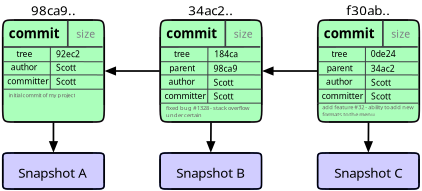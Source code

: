 <?xml version="1.0" encoding="UTF-8"?>
<dia:diagram xmlns:dia="http://www.lysator.liu.se/~alla/dia/">
  <dia:layer name="Segundo Plano" visible="true" active="true">
    <dia:object type="Standard - Line" version="0" id="O0">
      <dia:attribute name="obj_pos">
        <dia:point val="37.765,7.386"/>
      </dia:attribute>
      <dia:attribute name="obj_bb">
        <dia:rectangle val="34.408,7.112;37.815,7.66"/>
      </dia:attribute>
      <dia:attribute name="conn_endpoints">
        <dia:point val="37.765,7.386"/>
        <dia:point val="34.443,7.386"/>
      </dia:attribute>
      <dia:attribute name="numcp">
        <dia:int val="1"/>
      </dia:attribute>
      <dia:attribute name="line_width">
        <dia:real val="0.1"/>
      </dia:attribute>
      <dia:attribute name="end_arrow">
        <dia:enum val="3"/>
      </dia:attribute>
      <dia:attribute name="end_arrow_length">
        <dia:real val="0.5"/>
      </dia:attribute>
      <dia:attribute name="end_arrow_width">
        <dia:real val="0.4"/>
      </dia:attribute>
      <dia:attribute name="absolute_end_gap">
        <dia:real val="0.1"/>
      </dia:attribute>
      <dia:connections>
        <dia:connection handle="0" to="O24" connection="8"/>
        <dia:connection handle="1" to="O5" connection="5"/>
      </dia:connections>
    </dia:object>
    <dia:object type="Standard - Line" version="0" id="O1">
      <dia:attribute name="obj_pos">
        <dia:point val="47.117,7.386"/>
      </dia:attribute>
      <dia:attribute name="obj_bb">
        <dia:rectangle val="43.76,7.112;47.167,7.66"/>
      </dia:attribute>
      <dia:attribute name="conn_endpoints">
        <dia:point val="47.117,7.386"/>
        <dia:point val="43.794,7.386"/>
      </dia:attribute>
      <dia:attribute name="numcp">
        <dia:int val="1"/>
      </dia:attribute>
      <dia:attribute name="line_width">
        <dia:real val="0.1"/>
      </dia:attribute>
      <dia:attribute name="end_arrow">
        <dia:enum val="3"/>
      </dia:attribute>
      <dia:attribute name="end_arrow_length">
        <dia:real val="0.5"/>
      </dia:attribute>
      <dia:attribute name="end_arrow_width">
        <dia:real val="0.4"/>
      </dia:attribute>
      <dia:attribute name="absolute_end_gap">
        <dia:real val="0.1"/>
      </dia:attribute>
      <dia:connections>
        <dia:connection handle="0" to="O46" connection="8"/>
        <dia:connection handle="1" to="O24" connection="5"/>
      </dia:connections>
    </dia:object>
    <dia:group>
      <dia:object type="BPMN - Task" version="1" id="O2">
        <dia:attribute name="obj_pos">
          <dia:point val="28.418,12.25"/>
        </dia:attribute>
        <dia:attribute name="obj_bb">
          <dia:rectangle val="28.368,12.2;34.489,14.443"/>
        </dia:attribute>
        <dia:attribute name="meta">
          <dia:composite type="dict"/>
        </dia:attribute>
        <dia:attribute name="elem_corner">
          <dia:point val="28.418,12.25"/>
        </dia:attribute>
        <dia:attribute name="elem_width">
          <dia:real val="6.021"/>
        </dia:attribute>
        <dia:attribute name="elem_height">
          <dia:real val="2.143"/>
        </dia:attribute>
        <dia:attribute name="line_width">
          <dia:real val="0.1"/>
        </dia:attribute>
        <dia:attribute name="line_colour">
          <dia:color val="#0a1145"/>
        </dia:attribute>
        <dia:attribute name="fill_colour">
          <dia:color val="#d1cdff"/>
        </dia:attribute>
        <dia:attribute name="show_background">
          <dia:boolean val="true"/>
        </dia:attribute>
        <dia:attribute name="line_style">
          <dia:enum val="0"/>
          <dia:real val="1"/>
        </dia:attribute>
        <dia:attribute name="padding">
          <dia:real val="0.1"/>
        </dia:attribute>
        <dia:attribute name="text">
          <dia:composite type="text">
            <dia:attribute name="string">
              <dia:string>#Snapshot A#</dia:string>
            </dia:attribute>
            <dia:attribute name="font">
              <dia:font family="Linux Biolinum O" style="0" name="Courier"/>
            </dia:attribute>
            <dia:attribute name="height">
              <dia:real val="0.988"/>
            </dia:attribute>
            <dia:attribute name="pos">
              <dia:point val="31.428,13.568"/>
            </dia:attribute>
            <dia:attribute name="color">
              <dia:color val="#000000"/>
            </dia:attribute>
            <dia:attribute name="alignment">
              <dia:enum val="1"/>
            </dia:attribute>
          </dia:composite>
        </dia:attribute>
        <dia:attribute name="flip_horizontal">
          <dia:boolean val="false"/>
        </dia:attribute>
        <dia:attribute name="flip_vertical">
          <dia:boolean val="false"/>
        </dia:attribute>
        <dia:attribute name="subscale">
          <dia:real val="1"/>
        </dia:attribute>
      </dia:object>
      <dia:object type="Standard - Text" version="1" id="O3">
        <dia:attribute name="obj_pos">
          <dia:point val="31.428,4.075"/>
        </dia:attribute>
        <dia:attribute name="obj_bb">
          <dia:rectangle val="30.342,3.367;32.514,4.27"/>
        </dia:attribute>
        <dia:attribute name="text">
          <dia:composite type="text">
            <dia:attribute name="string">
              <dia:string>#98ca9..#</dia:string>
            </dia:attribute>
            <dia:attribute name="font">
              <dia:font family="Linux Biolinum O" style="0" name="Courier"/>
            </dia:attribute>
            <dia:attribute name="height">
              <dia:real val="0.988"/>
            </dia:attribute>
            <dia:attribute name="pos">
              <dia:point val="31.428,4.075"/>
            </dia:attribute>
            <dia:attribute name="color">
              <dia:color val="#000000"/>
            </dia:attribute>
            <dia:attribute name="alignment">
              <dia:enum val="1"/>
            </dia:attribute>
          </dia:composite>
        </dia:attribute>
        <dia:attribute name="valign">
          <dia:enum val="3"/>
        </dia:attribute>
      </dia:object>
      <dia:object type="Standard - Line" version="0" id="O4">
        <dia:attribute name="obj_pos">
          <dia:point val="31.428,10.411"/>
        </dia:attribute>
        <dia:attribute name="obj_bb">
          <dia:rectangle val="31.154,10.361;31.702,12.285"/>
        </dia:attribute>
        <dia:attribute name="conn_endpoints">
          <dia:point val="31.428,10.411"/>
          <dia:point val="31.428,12.25"/>
        </dia:attribute>
        <dia:attribute name="numcp">
          <dia:int val="1"/>
        </dia:attribute>
        <dia:attribute name="line_width">
          <dia:real val="0.1"/>
        </dia:attribute>
        <dia:attribute name="end_arrow">
          <dia:enum val="3"/>
        </dia:attribute>
        <dia:attribute name="end_arrow_length">
          <dia:real val="0.5"/>
        </dia:attribute>
        <dia:attribute name="end_arrow_width">
          <dia:real val="0.4"/>
        </dia:attribute>
        <dia:attribute name="absolute_end_gap">
          <dia:real val="0.1"/>
        </dia:attribute>
        <dia:connections>
          <dia:connection handle="1" to="O2" connection="11"/>
        </dia:connections>
      </dia:object>
      <dia:group>
        <dia:object type="BPMN - Task" version="1" id="O5">
          <dia:attribute name="obj_pos">
            <dia:point val="28.414,4.361"/>
          </dia:attribute>
          <dia:attribute name="obj_bb">
            <dia:rectangle val="28.364,4.311;34.493,10.461"/>
          </dia:attribute>
          <dia:attribute name="meta">
            <dia:composite type="dict"/>
          </dia:attribute>
          <dia:attribute name="elem_corner">
            <dia:point val="28.414,4.361"/>
          </dia:attribute>
          <dia:attribute name="elem_width">
            <dia:real val="6.029"/>
          </dia:attribute>
          <dia:attribute name="elem_height">
            <dia:real val="6.05"/>
          </dia:attribute>
          <dia:attribute name="line_width">
            <dia:real val="0.1"/>
          </dia:attribute>
          <dia:attribute name="line_colour">
            <dia:color val="#463944"/>
          </dia:attribute>
          <dia:attribute name="fill_colour">
            <dia:color val="#abffbb"/>
          </dia:attribute>
          <dia:attribute name="show_background">
            <dia:boolean val="true"/>
          </dia:attribute>
          <dia:attribute name="line_style">
            <dia:enum val="0"/>
            <dia:real val="1"/>
          </dia:attribute>
          <dia:attribute name="padding">
            <dia:real val="0.1"/>
          </dia:attribute>
          <dia:attribute name="text">
            <dia:composite type="text">
              <dia:attribute name="string">
                <dia:string>##</dia:string>
              </dia:attribute>
              <dia:attribute name="font">
                <dia:font family="Linux Biolinum O" style="0" name="Courier"/>
              </dia:attribute>
              <dia:attribute name="height">
                <dia:real val="0.8"/>
              </dia:attribute>
              <dia:attribute name="pos">
                <dia:point val="31.428,7.586"/>
              </dia:attribute>
              <dia:attribute name="color">
                <dia:color val="#000000"/>
              </dia:attribute>
              <dia:attribute name="alignment">
                <dia:enum val="1"/>
              </dia:attribute>
            </dia:composite>
          </dia:attribute>
          <dia:attribute name="flip_horizontal">
            <dia:boolean val="false"/>
          </dia:attribute>
          <dia:attribute name="flip_vertical">
            <dia:boolean val="false"/>
          </dia:attribute>
          <dia:attribute name="subscale">
            <dia:real val="1"/>
          </dia:attribute>
        </dia:object>
        <dia:object type="Standard - Line" version="0" id="O6">
          <dia:attribute name="obj_pos">
            <dia:point val="32.279,4.396"/>
          </dia:attribute>
          <dia:attribute name="obj_bb">
            <dia:rectangle val="32.229,4.346;32.329,6.008"/>
          </dia:attribute>
          <dia:attribute name="conn_endpoints">
            <dia:point val="32.279,4.396"/>
            <dia:point val="32.279,5.958"/>
          </dia:attribute>
          <dia:attribute name="numcp">
            <dia:int val="1"/>
          </dia:attribute>
          <dia:attribute name="line_color">
            <dia:color val="#3e3d44"/>
          </dia:attribute>
        </dia:object>
        <dia:object type="Standard - Line" version="0" id="O7">
          <dia:attribute name="obj_pos">
            <dia:point val="28.442,5.961"/>
          </dia:attribute>
          <dia:attribute name="obj_bb">
            <dia:rectangle val="28.392,5.905;34.398,6.011"/>
          </dia:attribute>
          <dia:attribute name="conn_endpoints">
            <dia:point val="28.442,5.961"/>
            <dia:point val="34.348,5.955"/>
          </dia:attribute>
          <dia:attribute name="numcp">
            <dia:int val="1"/>
          </dia:attribute>
          <dia:attribute name="line_color">
            <dia:color val="#3e3d44"/>
          </dia:attribute>
        </dia:object>
        <dia:object type="Standard - Line" version="0" id="O8">
          <dia:attribute name="obj_pos">
            <dia:point val="31.245,5.958"/>
          </dia:attribute>
          <dia:attribute name="obj_bb">
            <dia:rectangle val="31.213,5.933;31.27,8.493"/>
          </dia:attribute>
          <dia:attribute name="conn_endpoints">
            <dia:point val="31.245,5.958"/>
            <dia:point val="31.238,8.467"/>
          </dia:attribute>
          <dia:attribute name="numcp">
            <dia:int val="1"/>
          </dia:attribute>
          <dia:attribute name="line_color">
            <dia:color val="#3e3d44"/>
          </dia:attribute>
          <dia:attribute name="line_width">
            <dia:real val="0.05"/>
          </dia:attribute>
        </dia:object>
        <dia:object type="Standard - Line" version="0" id="O9">
          <dia:attribute name="obj_pos">
            <dia:point val="28.45,6.832"/>
          </dia:attribute>
          <dia:attribute name="obj_bb">
            <dia:rectangle val="28.425,6.807;34.381,6.861"/>
          </dia:attribute>
          <dia:attribute name="conn_endpoints">
            <dia:point val="28.45,6.832"/>
            <dia:point val="34.356,6.836"/>
          </dia:attribute>
          <dia:attribute name="numcp">
            <dia:int val="1"/>
          </dia:attribute>
          <dia:attribute name="line_color">
            <dia:color val="#3e3d44"/>
          </dia:attribute>
          <dia:attribute name="line_width">
            <dia:real val="0.05"/>
          </dia:attribute>
        </dia:object>
        <dia:object type="Standard - Line" version="0" id="O10">
          <dia:attribute name="obj_pos">
            <dia:point val="28.463,7.615"/>
          </dia:attribute>
          <dia:attribute name="obj_bb">
            <dia:rectangle val="28.438,7.59;34.394,7.644"/>
          </dia:attribute>
          <dia:attribute name="conn_endpoints">
            <dia:point val="28.463,7.615"/>
            <dia:point val="34.369,7.619"/>
          </dia:attribute>
          <dia:attribute name="numcp">
            <dia:int val="1"/>
          </dia:attribute>
          <dia:attribute name="line_color">
            <dia:color val="#3e3d44"/>
          </dia:attribute>
          <dia:attribute name="line_width">
            <dia:real val="0.05"/>
          </dia:attribute>
        </dia:object>
        <dia:object type="Standard - Line" version="0" id="O11">
          <dia:attribute name="obj_pos">
            <dia:point val="28.414,8.465"/>
          </dia:attribute>
          <dia:attribute name="obj_bb">
            <dia:rectangle val="28.389,8.44;34.468,8.49"/>
          </dia:attribute>
          <dia:attribute name="conn_endpoints">
            <dia:point val="28.414,8.465"/>
            <dia:point val="34.443,8.465"/>
          </dia:attribute>
          <dia:attribute name="numcp">
            <dia:int val="1"/>
          </dia:attribute>
          <dia:attribute name="line_color">
            <dia:color val="#3e3d44"/>
          </dia:attribute>
          <dia:attribute name="line_width">
            <dia:real val="0.05"/>
          </dia:attribute>
        </dia:object>
        <dia:object type="Standard - Text" version="1" id="O12">
          <dia:attribute name="obj_pos">
            <dia:point val="28.771,5.438"/>
          </dia:attribute>
          <dia:attribute name="obj_bb">
            <dia:rectangle val="28.771,4.73;31.529,5.633"/>
          </dia:attribute>
          <dia:attribute name="text">
            <dia:composite type="text">
              <dia:attribute name="string">
                <dia:string>#commit#</dia:string>
              </dia:attribute>
              <dia:attribute name="font">
                <dia:font family="Linux Biolinum O" style="80" name="Courier"/>
              </dia:attribute>
              <dia:attribute name="height">
                <dia:real val="0.988"/>
              </dia:attribute>
              <dia:attribute name="pos">
                <dia:point val="28.771,5.438"/>
              </dia:attribute>
              <dia:attribute name="color">
                <dia:color val="#000000"/>
              </dia:attribute>
              <dia:attribute name="alignment">
                <dia:enum val="0"/>
              </dia:attribute>
            </dia:composite>
          </dia:attribute>
          <dia:attribute name="valign">
            <dia:enum val="3"/>
          </dia:attribute>
        </dia:object>
        <dia:object type="Standard - Text" version="1" id="O13">
          <dia:attribute name="obj_pos">
            <dia:point val="29.233,6.559"/>
          </dia:attribute>
          <dia:attribute name="obj_bb">
            <dia:rectangle val="29.233,6.104;30.043,6.684"/>
          </dia:attribute>
          <dia:attribute name="text">
            <dia:composite type="text">
              <dia:attribute name="string">
                <dia:string>#tree#</dia:string>
              </dia:attribute>
              <dia:attribute name="font">
                <dia:font family="Linux Biolinum O" style="0" name="Courier"/>
              </dia:attribute>
              <dia:attribute name="height">
                <dia:real val="0.635"/>
              </dia:attribute>
              <dia:attribute name="pos">
                <dia:point val="29.233,6.559"/>
              </dia:attribute>
              <dia:attribute name="color">
                <dia:color val="#000000"/>
              </dia:attribute>
              <dia:attribute name="alignment">
                <dia:enum val="0"/>
              </dia:attribute>
            </dia:composite>
          </dia:attribute>
          <dia:attribute name="valign">
            <dia:enum val="3"/>
          </dia:attribute>
        </dia:object>
        <dia:object type="Standard - Text" version="1" id="O14">
          <dia:attribute name="obj_pos">
            <dia:point val="28.891,7.337"/>
          </dia:attribute>
          <dia:attribute name="obj_bb">
            <dia:rectangle val="28.891,6.882;30.296,7.462"/>
          </dia:attribute>
          <dia:attribute name="text">
            <dia:composite type="text">
              <dia:attribute name="string">
                <dia:string>#author#</dia:string>
              </dia:attribute>
              <dia:attribute name="font">
                <dia:font family="Linux Biolinum O" style="0" name="Courier"/>
              </dia:attribute>
              <dia:attribute name="height">
                <dia:real val="0.635"/>
              </dia:attribute>
              <dia:attribute name="pos">
                <dia:point val="28.891,7.337"/>
              </dia:attribute>
              <dia:attribute name="color">
                <dia:color val="#000000"/>
              </dia:attribute>
              <dia:attribute name="alignment">
                <dia:enum val="0"/>
              </dia:attribute>
            </dia:composite>
          </dia:attribute>
          <dia:attribute name="valign">
            <dia:enum val="3"/>
          </dia:attribute>
        </dia:object>
        <dia:object type="Standard - Text" version="1" id="O15">
          <dia:attribute name="obj_pos">
            <dia:point val="28.682,8.169"/>
          </dia:attribute>
          <dia:attribute name="obj_bb">
            <dia:rectangle val="28.682,7.714;30.822,8.294"/>
          </dia:attribute>
          <dia:attribute name="text">
            <dia:composite type="text">
              <dia:attribute name="string">
                <dia:string>#committer#</dia:string>
              </dia:attribute>
              <dia:attribute name="font">
                <dia:font family="Linux Biolinum O" style="0" name="Courier"/>
              </dia:attribute>
              <dia:attribute name="height">
                <dia:real val="0.635"/>
              </dia:attribute>
              <dia:attribute name="pos">
                <dia:point val="28.682,8.169"/>
              </dia:attribute>
              <dia:attribute name="color">
                <dia:color val="#000000"/>
              </dia:attribute>
              <dia:attribute name="alignment">
                <dia:enum val="0"/>
              </dia:attribute>
            </dia:composite>
          </dia:attribute>
          <dia:attribute name="valign">
            <dia:enum val="3"/>
          </dia:attribute>
        </dia:object>
        <dia:object type="Standard - Text" version="1" id="O16">
          <dia:attribute name="obj_pos">
            <dia:point val="31.578,6.562"/>
          </dia:attribute>
          <dia:attribute name="obj_bb">
            <dia:rectangle val="31.578,6.107;32.733,6.687"/>
          </dia:attribute>
          <dia:attribute name="text">
            <dia:composite type="text">
              <dia:attribute name="string">
                <dia:string>#92ec2#</dia:string>
              </dia:attribute>
              <dia:attribute name="font">
                <dia:font family="Linux Biolinum O" style="0" name="Courier"/>
              </dia:attribute>
              <dia:attribute name="height">
                <dia:real val="0.635"/>
              </dia:attribute>
              <dia:attribute name="pos">
                <dia:point val="31.578,6.562"/>
              </dia:attribute>
              <dia:attribute name="color">
                <dia:color val="#000000"/>
              </dia:attribute>
              <dia:attribute name="alignment">
                <dia:enum val="0"/>
              </dia:attribute>
            </dia:composite>
          </dia:attribute>
          <dia:attribute name="valign">
            <dia:enum val="3"/>
          </dia:attribute>
        </dia:object>
        <dia:object type="Standard - Text" version="1" id="O17">
          <dia:attribute name="obj_pos">
            <dia:point val="31.579,7.374"/>
          </dia:attribute>
          <dia:attribute name="obj_bb">
            <dia:rectangle val="31.579,6.919;32.614,7.499"/>
          </dia:attribute>
          <dia:attribute name="text">
            <dia:composite type="text">
              <dia:attribute name="string">
                <dia:string>#Scott#</dia:string>
              </dia:attribute>
              <dia:attribute name="font">
                <dia:font family="Linux Biolinum O" style="0" name="Courier"/>
              </dia:attribute>
              <dia:attribute name="height">
                <dia:real val="0.635"/>
              </dia:attribute>
              <dia:attribute name="pos">
                <dia:point val="31.579,7.374"/>
              </dia:attribute>
              <dia:attribute name="color">
                <dia:color val="#000000"/>
              </dia:attribute>
              <dia:attribute name="alignment">
                <dia:enum val="0"/>
              </dia:attribute>
            </dia:composite>
          </dia:attribute>
          <dia:attribute name="valign">
            <dia:enum val="3"/>
          </dia:attribute>
        </dia:object>
        <dia:object type="Standard - Text" version="1" id="O18">
          <dia:attribute name="obj_pos">
            <dia:point val="31.574,8.198"/>
          </dia:attribute>
          <dia:attribute name="obj_bb">
            <dia:rectangle val="31.574,7.743;32.609,8.323"/>
          </dia:attribute>
          <dia:attribute name="text">
            <dia:composite type="text">
              <dia:attribute name="string">
                <dia:string>#Scott#</dia:string>
              </dia:attribute>
              <dia:attribute name="font">
                <dia:font family="Linux Biolinum O" style="0" name="Courier"/>
              </dia:attribute>
              <dia:attribute name="height">
                <dia:real val="0.635"/>
              </dia:attribute>
              <dia:attribute name="pos">
                <dia:point val="31.574,8.198"/>
              </dia:attribute>
              <dia:attribute name="color">
                <dia:color val="#000000"/>
              </dia:attribute>
              <dia:attribute name="alignment">
                <dia:enum val="0"/>
              </dia:attribute>
            </dia:composite>
          </dia:attribute>
          <dia:attribute name="valign">
            <dia:enum val="3"/>
          </dia:attribute>
        </dia:object>
        <dia:object type="Standard - Text" version="1" id="O19">
          <dia:attribute name="obj_pos">
            <dia:point val="28.757,8.945"/>
          </dia:attribute>
          <dia:attribute name="obj_bb">
            <dia:rectangle val="28.757,8.64;32.662,9.03"/>
          </dia:attribute>
          <dia:attribute name="text">
            <dia:composite type="text">
              <dia:attribute name="string">
                <dia:string>#initial commit of my project#</dia:string>
              </dia:attribute>
              <dia:attribute name="font">
                <dia:font family="Linux Biolinum O" style="0" name="Courier"/>
              </dia:attribute>
              <dia:attribute name="height">
                <dia:real val="0.423"/>
              </dia:attribute>
              <dia:attribute name="pos">
                <dia:point val="28.757,8.945"/>
              </dia:attribute>
              <dia:attribute name="color">
                <dia:color val="#6a6164"/>
              </dia:attribute>
              <dia:attribute name="alignment">
                <dia:enum val="0"/>
              </dia:attribute>
            </dia:composite>
          </dia:attribute>
          <dia:attribute name="valign">
            <dia:enum val="3"/>
          </dia:attribute>
        </dia:object>
        <dia:object type="Standard - Text" version="1" id="O20">
          <dia:attribute name="obj_pos">
            <dia:point val="32.776,5.404"/>
          </dia:attribute>
          <dia:attribute name="obj_bb">
            <dia:rectangle val="32.776,4.847;33.723,5.559"/>
          </dia:attribute>
          <dia:attribute name="text">
            <dia:composite type="text">
              <dia:attribute name="string">
                <dia:string>#size#</dia:string>
              </dia:attribute>
              <dia:attribute name="font">
                <dia:font family="Linux Biolinum O" style="0" name="Courier"/>
              </dia:attribute>
              <dia:attribute name="height">
                <dia:real val="0.776"/>
              </dia:attribute>
              <dia:attribute name="pos">
                <dia:point val="32.776,5.404"/>
              </dia:attribute>
              <dia:attribute name="color">
                <dia:color val="#7c7d83"/>
              </dia:attribute>
              <dia:attribute name="alignment">
                <dia:enum val="0"/>
              </dia:attribute>
            </dia:composite>
          </dia:attribute>
          <dia:attribute name="valign">
            <dia:enum val="3"/>
          </dia:attribute>
        </dia:object>
      </dia:group>
    </dia:group>
    <dia:group>
      <dia:object type="Standard - Text" version="1" id="O21">
        <dia:attribute name="obj_pos">
          <dia:point val="40.768,4.075"/>
        </dia:attribute>
        <dia:attribute name="obj_bb">
          <dia:rectangle val="39.682,3.367;41.855,4.27"/>
        </dia:attribute>
        <dia:attribute name="text">
          <dia:composite type="text">
            <dia:attribute name="string">
              <dia:string>#34ac2..#</dia:string>
            </dia:attribute>
            <dia:attribute name="font">
              <dia:font family="Linux Biolinum O" style="0" name="Courier"/>
            </dia:attribute>
            <dia:attribute name="height">
              <dia:real val="0.988"/>
            </dia:attribute>
            <dia:attribute name="pos">
              <dia:point val="40.768,4.075"/>
            </dia:attribute>
            <dia:attribute name="color">
              <dia:color val="#000000"/>
            </dia:attribute>
            <dia:attribute name="alignment">
              <dia:enum val="1"/>
            </dia:attribute>
          </dia:composite>
        </dia:attribute>
        <dia:attribute name="valign">
          <dia:enum val="3"/>
        </dia:attribute>
      </dia:object>
      <dia:object type="BPMN - Task" version="1" id="O22">
        <dia:attribute name="obj_pos">
          <dia:point val="37.758,12.25"/>
        </dia:attribute>
        <dia:attribute name="obj_bb">
          <dia:rectangle val="37.708,12.2;43.828,14.443"/>
        </dia:attribute>
        <dia:attribute name="meta">
          <dia:composite type="dict"/>
        </dia:attribute>
        <dia:attribute name="elem_corner">
          <dia:point val="37.758,12.25"/>
        </dia:attribute>
        <dia:attribute name="elem_width">
          <dia:real val="6.021"/>
        </dia:attribute>
        <dia:attribute name="elem_height">
          <dia:real val="2.143"/>
        </dia:attribute>
        <dia:attribute name="line_width">
          <dia:real val="0.1"/>
        </dia:attribute>
        <dia:attribute name="line_colour">
          <dia:color val="#0a1145"/>
        </dia:attribute>
        <dia:attribute name="fill_colour">
          <dia:color val="#d1cdff"/>
        </dia:attribute>
        <dia:attribute name="show_background">
          <dia:boolean val="true"/>
        </dia:attribute>
        <dia:attribute name="line_style">
          <dia:enum val="0"/>
          <dia:real val="1"/>
        </dia:attribute>
        <dia:attribute name="padding">
          <dia:real val="0.1"/>
        </dia:attribute>
        <dia:attribute name="text">
          <dia:composite type="text">
            <dia:attribute name="string">
              <dia:string>#Snapshot B#</dia:string>
            </dia:attribute>
            <dia:attribute name="font">
              <dia:font family="Linux Biolinum O" style="0" name="Courier"/>
            </dia:attribute>
            <dia:attribute name="height">
              <dia:real val="0.988"/>
            </dia:attribute>
            <dia:attribute name="pos">
              <dia:point val="40.768,13.568"/>
            </dia:attribute>
            <dia:attribute name="color">
              <dia:color val="#000000"/>
            </dia:attribute>
            <dia:attribute name="alignment">
              <dia:enum val="1"/>
            </dia:attribute>
          </dia:composite>
        </dia:attribute>
        <dia:attribute name="flip_horizontal">
          <dia:boolean val="false"/>
        </dia:attribute>
        <dia:attribute name="flip_vertical">
          <dia:boolean val="false"/>
        </dia:attribute>
        <dia:attribute name="subscale">
          <dia:real val="1"/>
        </dia:attribute>
      </dia:object>
      <dia:object type="Standard - Line" version="0" id="O23">
        <dia:attribute name="obj_pos">
          <dia:point val="40.78,10.411"/>
        </dia:attribute>
        <dia:attribute name="obj_bb">
          <dia:rectangle val="40.498,10.361;41.046,12.285"/>
        </dia:attribute>
        <dia:attribute name="conn_endpoints">
          <dia:point val="40.78,10.411"/>
          <dia:point val="40.768,12.25"/>
        </dia:attribute>
        <dia:attribute name="numcp">
          <dia:int val="1"/>
        </dia:attribute>
        <dia:attribute name="line_width">
          <dia:real val="0.1"/>
        </dia:attribute>
        <dia:attribute name="end_arrow">
          <dia:enum val="3"/>
        </dia:attribute>
        <dia:attribute name="end_arrow_length">
          <dia:real val="0.5"/>
        </dia:attribute>
        <dia:attribute name="end_arrow_width">
          <dia:real val="0.4"/>
        </dia:attribute>
        <dia:attribute name="absolute_end_gap">
          <dia:real val="0.1"/>
        </dia:attribute>
        <dia:connections>
          <dia:connection handle="1" to="O22" connection="11"/>
        </dia:connections>
      </dia:object>
      <dia:group>
        <dia:object type="BPMN - Task" version="1" id="O24">
          <dia:attribute name="obj_pos">
            <dia:point val="37.765,4.361"/>
          </dia:attribute>
          <dia:attribute name="obj_bb">
            <dia:rectangle val="37.715,4.311;43.844,10.461"/>
          </dia:attribute>
          <dia:attribute name="meta">
            <dia:composite type="dict"/>
          </dia:attribute>
          <dia:attribute name="elem_corner">
            <dia:point val="37.765,4.361"/>
          </dia:attribute>
          <dia:attribute name="elem_width">
            <dia:real val="6.029"/>
          </dia:attribute>
          <dia:attribute name="elem_height">
            <dia:real val="6.05"/>
          </dia:attribute>
          <dia:attribute name="line_width">
            <dia:real val="0.1"/>
          </dia:attribute>
          <dia:attribute name="line_colour">
            <dia:color val="#463944"/>
          </dia:attribute>
          <dia:attribute name="fill_colour">
            <dia:color val="#abffbb"/>
          </dia:attribute>
          <dia:attribute name="show_background">
            <dia:boolean val="true"/>
          </dia:attribute>
          <dia:attribute name="line_style">
            <dia:enum val="0"/>
            <dia:real val="1"/>
          </dia:attribute>
          <dia:attribute name="padding">
            <dia:real val="0.1"/>
          </dia:attribute>
          <dia:attribute name="text">
            <dia:composite type="text">
              <dia:attribute name="string">
                <dia:string>##</dia:string>
              </dia:attribute>
              <dia:attribute name="font">
                <dia:font family="Linux Biolinum O" style="0" name="Courier"/>
              </dia:attribute>
              <dia:attribute name="height">
                <dia:real val="0.8"/>
              </dia:attribute>
              <dia:attribute name="pos">
                <dia:point val="40.78,7.586"/>
              </dia:attribute>
              <dia:attribute name="color">
                <dia:color val="#000000"/>
              </dia:attribute>
              <dia:attribute name="alignment">
                <dia:enum val="1"/>
              </dia:attribute>
            </dia:composite>
          </dia:attribute>
          <dia:attribute name="flip_horizontal">
            <dia:boolean val="false"/>
          </dia:attribute>
          <dia:attribute name="flip_vertical">
            <dia:boolean val="false"/>
          </dia:attribute>
          <dia:attribute name="subscale">
            <dia:real val="1"/>
          </dia:attribute>
        </dia:object>
        <dia:object type="Standard - Line" version="0" id="O25">
          <dia:attribute name="obj_pos">
            <dia:point val="41.631,4.396"/>
          </dia:attribute>
          <dia:attribute name="obj_bb">
            <dia:rectangle val="41.581,4.346;41.681,6.008"/>
          </dia:attribute>
          <dia:attribute name="conn_endpoints">
            <dia:point val="41.631,4.396"/>
            <dia:point val="41.631,5.958"/>
          </dia:attribute>
          <dia:attribute name="numcp">
            <dia:int val="1"/>
          </dia:attribute>
          <dia:attribute name="line_color">
            <dia:color val="#3e3d44"/>
          </dia:attribute>
        </dia:object>
        <dia:object type="Standard - Line" version="0" id="O26">
          <dia:attribute name="obj_pos">
            <dia:point val="37.794,5.961"/>
          </dia:attribute>
          <dia:attribute name="obj_bb">
            <dia:rectangle val="37.743,5.905;43.75,6.011"/>
          </dia:attribute>
          <dia:attribute name="conn_endpoints">
            <dia:point val="37.794,5.961"/>
            <dia:point val="43.7,5.955"/>
          </dia:attribute>
          <dia:attribute name="numcp">
            <dia:int val="1"/>
          </dia:attribute>
          <dia:attribute name="line_color">
            <dia:color val="#3e3d44"/>
          </dia:attribute>
        </dia:object>
        <dia:object type="Standard - Line" version="0" id="O27">
          <dia:attribute name="obj_pos">
            <dia:point val="40.597,5.958"/>
          </dia:attribute>
          <dia:attribute name="obj_bb">
            <dia:rectangle val="40.56,5.933;40.622,9.313"/>
          </dia:attribute>
          <dia:attribute name="conn_endpoints">
            <dia:point val="40.597,5.958"/>
            <dia:point val="40.586,9.287"/>
          </dia:attribute>
          <dia:attribute name="numcp">
            <dia:int val="1"/>
          </dia:attribute>
          <dia:attribute name="line_color">
            <dia:color val="#3e3d44"/>
          </dia:attribute>
          <dia:attribute name="line_width">
            <dia:real val="0.05"/>
          </dia:attribute>
        </dia:object>
        <dia:object type="Standard - Line" version="0" id="O28">
          <dia:attribute name="obj_pos">
            <dia:point val="37.802,6.832"/>
          </dia:attribute>
          <dia:attribute name="obj_bb">
            <dia:rectangle val="37.777,6.807;43.733,6.861"/>
          </dia:attribute>
          <dia:attribute name="conn_endpoints">
            <dia:point val="37.802,6.832"/>
            <dia:point val="43.708,6.836"/>
          </dia:attribute>
          <dia:attribute name="numcp">
            <dia:int val="1"/>
          </dia:attribute>
          <dia:attribute name="line_color">
            <dia:color val="#3e3d44"/>
          </dia:attribute>
          <dia:attribute name="line_width">
            <dia:real val="0.05"/>
          </dia:attribute>
        </dia:object>
        <dia:object type="Standard - Line" version="0" id="O29">
          <dia:attribute name="obj_pos">
            <dia:point val="37.814,7.615"/>
          </dia:attribute>
          <dia:attribute name="obj_bb">
            <dia:rectangle val="37.789,7.59;43.746,7.644"/>
          </dia:attribute>
          <dia:attribute name="conn_endpoints">
            <dia:point val="37.814,7.615"/>
            <dia:point val="43.721,7.619"/>
          </dia:attribute>
          <dia:attribute name="numcp">
            <dia:int val="1"/>
          </dia:attribute>
          <dia:attribute name="line_color">
            <dia:color val="#3e3d44"/>
          </dia:attribute>
          <dia:attribute name="line_width">
            <dia:real val="0.05"/>
          </dia:attribute>
        </dia:object>
        <dia:object type="Standard - Line" version="0" id="O30">
          <dia:attribute name="obj_pos">
            <dia:point val="37.765,8.465"/>
          </dia:attribute>
          <dia:attribute name="obj_bb">
            <dia:rectangle val="37.74,8.44;43.819,8.49"/>
          </dia:attribute>
          <dia:attribute name="conn_endpoints">
            <dia:point val="37.765,8.465"/>
            <dia:point val="43.794,8.465"/>
          </dia:attribute>
          <dia:attribute name="numcp">
            <dia:int val="1"/>
          </dia:attribute>
          <dia:attribute name="line_color">
            <dia:color val="#3e3d44"/>
          </dia:attribute>
          <dia:attribute name="line_width">
            <dia:real val="0.05"/>
          </dia:attribute>
        </dia:object>
        <dia:object type="Standard - Text" version="1" id="O31">
          <dia:attribute name="obj_pos">
            <dia:point val="38.123,5.438"/>
          </dia:attribute>
          <dia:attribute name="obj_bb">
            <dia:rectangle val="38.123,4.73;40.88,5.633"/>
          </dia:attribute>
          <dia:attribute name="text">
            <dia:composite type="text">
              <dia:attribute name="string">
                <dia:string>#commit#</dia:string>
              </dia:attribute>
              <dia:attribute name="font">
                <dia:font family="Linux Biolinum O" style="80" name="Courier"/>
              </dia:attribute>
              <dia:attribute name="height">
                <dia:real val="0.988"/>
              </dia:attribute>
              <dia:attribute name="pos">
                <dia:point val="38.123,5.438"/>
              </dia:attribute>
              <dia:attribute name="color">
                <dia:color val="#000000"/>
              </dia:attribute>
              <dia:attribute name="alignment">
                <dia:enum val="0"/>
              </dia:attribute>
            </dia:composite>
          </dia:attribute>
          <dia:attribute name="valign">
            <dia:enum val="3"/>
          </dia:attribute>
        </dia:object>
        <dia:object type="Standard - Text" version="1" id="O32">
          <dia:attribute name="obj_pos">
            <dia:point val="38.584,6.559"/>
          </dia:attribute>
          <dia:attribute name="obj_bb">
            <dia:rectangle val="38.584,6.104;39.394,6.684"/>
          </dia:attribute>
          <dia:attribute name="text">
            <dia:composite type="text">
              <dia:attribute name="string">
                <dia:string>#tree#</dia:string>
              </dia:attribute>
              <dia:attribute name="font">
                <dia:font family="Linux Biolinum O" style="0" name="Courier"/>
              </dia:attribute>
              <dia:attribute name="height">
                <dia:real val="0.635"/>
              </dia:attribute>
              <dia:attribute name="pos">
                <dia:point val="38.584,6.559"/>
              </dia:attribute>
              <dia:attribute name="color">
                <dia:color val="#000000"/>
              </dia:attribute>
              <dia:attribute name="alignment">
                <dia:enum val="0"/>
              </dia:attribute>
            </dia:composite>
          </dia:attribute>
          <dia:attribute name="valign">
            <dia:enum val="3"/>
          </dia:attribute>
        </dia:object>
        <dia:object type="Standard - Text" version="1" id="O33">
          <dia:attribute name="obj_pos">
            <dia:point val="38.305,7.405"/>
          </dia:attribute>
          <dia:attribute name="obj_bb">
            <dia:rectangle val="38.305,6.95;39.667,7.53"/>
          </dia:attribute>
          <dia:attribute name="text">
            <dia:composite type="text">
              <dia:attribute name="string">
                <dia:string>#parent#</dia:string>
              </dia:attribute>
              <dia:attribute name="font">
                <dia:font family="Linux Biolinum O" style="0" name="Courier"/>
              </dia:attribute>
              <dia:attribute name="height">
                <dia:real val="0.635"/>
              </dia:attribute>
              <dia:attribute name="pos">
                <dia:point val="38.305,7.405"/>
              </dia:attribute>
              <dia:attribute name="color">
                <dia:color val="#000000"/>
              </dia:attribute>
              <dia:attribute name="alignment">
                <dia:enum val="0"/>
              </dia:attribute>
            </dia:composite>
          </dia:attribute>
          <dia:attribute name="valign">
            <dia:enum val="3"/>
          </dia:attribute>
        </dia:object>
        <dia:object type="Standard - Text" version="1" id="O34">
          <dia:attribute name="obj_pos">
            <dia:point val="38.259,8.207"/>
          </dia:attribute>
          <dia:attribute name="obj_bb">
            <dia:rectangle val="38.259,7.752;39.664,8.332"/>
          </dia:attribute>
          <dia:attribute name="text">
            <dia:composite type="text">
              <dia:attribute name="string">
                <dia:string>#author#</dia:string>
              </dia:attribute>
              <dia:attribute name="font">
                <dia:font family="Linux Biolinum O" style="0" name="Courier"/>
              </dia:attribute>
              <dia:attribute name="height">
                <dia:real val="0.635"/>
              </dia:attribute>
              <dia:attribute name="pos">
                <dia:point val="38.259,8.207"/>
              </dia:attribute>
              <dia:attribute name="color">
                <dia:color val="#000000"/>
              </dia:attribute>
              <dia:attribute name="alignment">
                <dia:enum val="0"/>
              </dia:attribute>
            </dia:composite>
          </dia:attribute>
          <dia:attribute name="valign">
            <dia:enum val="3"/>
          </dia:attribute>
        </dia:object>
        <dia:object type="Standard - Text" version="1" id="O35">
          <dia:attribute name="obj_pos">
            <dia:point val="40.98,6.574"/>
          </dia:attribute>
          <dia:attribute name="obj_bb">
            <dia:rectangle val="40.98,6.119;42.147,6.699"/>
          </dia:attribute>
          <dia:attribute name="text">
            <dia:composite type="text">
              <dia:attribute name="string">
                <dia:string>#184ca#</dia:string>
              </dia:attribute>
              <dia:attribute name="font">
                <dia:font family="Linux Biolinum O" style="0" name="Courier"/>
              </dia:attribute>
              <dia:attribute name="height">
                <dia:real val="0.635"/>
              </dia:attribute>
              <dia:attribute name="pos">
                <dia:point val="40.98,6.574"/>
              </dia:attribute>
              <dia:attribute name="color">
                <dia:color val="#000000"/>
              </dia:attribute>
              <dia:attribute name="alignment">
                <dia:enum val="0"/>
              </dia:attribute>
            </dia:composite>
          </dia:attribute>
          <dia:attribute name="valign">
            <dia:enum val="3"/>
          </dia:attribute>
        </dia:object>
        <dia:object type="Standard - Text" version="1" id="O36">
          <dia:attribute name="obj_pos">
            <dia:point val="40.931,7.424"/>
          </dia:attribute>
          <dia:attribute name="obj_bb">
            <dia:rectangle val="40.931,6.969;42.098,7.549"/>
          </dia:attribute>
          <dia:attribute name="text">
            <dia:composite type="text">
              <dia:attribute name="string">
                <dia:string>#98ca9#</dia:string>
              </dia:attribute>
              <dia:attribute name="font">
                <dia:font family="Linux Biolinum O" style="0" name="Courier"/>
              </dia:attribute>
              <dia:attribute name="height">
                <dia:real val="0.635"/>
              </dia:attribute>
              <dia:attribute name="pos">
                <dia:point val="40.931,7.424"/>
              </dia:attribute>
              <dia:attribute name="color">
                <dia:color val="#000000"/>
              </dia:attribute>
              <dia:attribute name="alignment">
                <dia:enum val="0"/>
              </dia:attribute>
            </dia:composite>
          </dia:attribute>
          <dia:attribute name="valign">
            <dia:enum val="3"/>
          </dia:attribute>
        </dia:object>
        <dia:object type="Standard - Text" version="1" id="O37">
          <dia:attribute name="obj_pos">
            <dia:point val="40.925,8.261"/>
          </dia:attribute>
          <dia:attribute name="obj_bb">
            <dia:rectangle val="40.925,7.806;41.961,8.386"/>
          </dia:attribute>
          <dia:attribute name="text">
            <dia:composite type="text">
              <dia:attribute name="string">
                <dia:string>#Scott#</dia:string>
              </dia:attribute>
              <dia:attribute name="font">
                <dia:font family="Linux Biolinum O" style="0" name="Courier"/>
              </dia:attribute>
              <dia:attribute name="height">
                <dia:real val="0.635"/>
              </dia:attribute>
              <dia:attribute name="pos">
                <dia:point val="40.925,8.261"/>
              </dia:attribute>
              <dia:attribute name="color">
                <dia:color val="#000000"/>
              </dia:attribute>
              <dia:attribute name="alignment">
                <dia:enum val="0"/>
              </dia:attribute>
            </dia:composite>
          </dia:attribute>
          <dia:attribute name="valign">
            <dia:enum val="3"/>
          </dia:attribute>
        </dia:object>
        <dia:object type="Standard - Text" version="1" id="O38">
          <dia:attribute name="obj_pos">
            <dia:point val="38.109,9.707"/>
          </dia:attribute>
          <dia:attribute name="obj_bb">
            <dia:rectangle val="38.109,9.402;42.584,10.216"/>
          </dia:attribute>
          <dia:attribute name="text">
            <dia:composite type="text">
              <dia:attribute name="string">
                <dia:string>#fixed bug #1328 - stack overflow
under certain#</dia:string>
              </dia:attribute>
              <dia:attribute name="font">
                <dia:font family="Linux Biolinum O" style="0" name="Courier"/>
              </dia:attribute>
              <dia:attribute name="height">
                <dia:real val="0.423"/>
              </dia:attribute>
              <dia:attribute name="pos">
                <dia:point val="38.109,9.707"/>
              </dia:attribute>
              <dia:attribute name="color">
                <dia:color val="#6a6164"/>
              </dia:attribute>
              <dia:attribute name="alignment">
                <dia:enum val="0"/>
              </dia:attribute>
            </dia:composite>
          </dia:attribute>
          <dia:attribute name="valign">
            <dia:enum val="3"/>
          </dia:attribute>
        </dia:object>
        <dia:object type="Standard - Text" version="1" id="O39">
          <dia:attribute name="obj_pos">
            <dia:point val="42.127,5.404"/>
          </dia:attribute>
          <dia:attribute name="obj_bb">
            <dia:rectangle val="42.127,4.847;43.075,5.559"/>
          </dia:attribute>
          <dia:attribute name="text">
            <dia:composite type="text">
              <dia:attribute name="string">
                <dia:string>#size#</dia:string>
              </dia:attribute>
              <dia:attribute name="font">
                <dia:font family="Linux Biolinum O" style="0" name="Courier"/>
              </dia:attribute>
              <dia:attribute name="height">
                <dia:real val="0.776"/>
              </dia:attribute>
              <dia:attribute name="pos">
                <dia:point val="42.127,5.404"/>
              </dia:attribute>
              <dia:attribute name="color">
                <dia:color val="#7c7d83"/>
              </dia:attribute>
              <dia:attribute name="alignment">
                <dia:enum val="0"/>
              </dia:attribute>
            </dia:composite>
          </dia:attribute>
          <dia:attribute name="valign">
            <dia:enum val="3"/>
          </dia:attribute>
        </dia:object>
        <dia:object type="Standard - Line" version="0" id="O40">
          <dia:attribute name="obj_pos">
            <dia:point val="37.717,9.293"/>
          </dia:attribute>
          <dia:attribute name="obj_bb">
            <dia:rectangle val="37.692,9.268;43.771,9.318"/>
          </dia:attribute>
          <dia:attribute name="conn_endpoints">
            <dia:point val="37.717,9.293"/>
            <dia:point val="43.746,9.293"/>
          </dia:attribute>
          <dia:attribute name="numcp">
            <dia:int val="1"/>
          </dia:attribute>
          <dia:attribute name="line_color">
            <dia:color val="#3e3d44"/>
          </dia:attribute>
          <dia:attribute name="line_width">
            <dia:real val="0.05"/>
          </dia:attribute>
        </dia:object>
        <dia:object type="Standard - Text" version="1" id="O41">
          <dia:attribute name="obj_pos">
            <dia:point val="38.023,9.047"/>
          </dia:attribute>
          <dia:attribute name="obj_bb">
            <dia:rectangle val="38.023,8.592;40.163,9.172"/>
          </dia:attribute>
          <dia:attribute name="text">
            <dia:composite type="text">
              <dia:attribute name="string">
                <dia:string>#committer#</dia:string>
              </dia:attribute>
              <dia:attribute name="font">
                <dia:font family="Linux Biolinum O" style="0" name="Courier"/>
              </dia:attribute>
              <dia:attribute name="height">
                <dia:real val="0.635"/>
              </dia:attribute>
              <dia:attribute name="pos">
                <dia:point val="38.023,9.047"/>
              </dia:attribute>
              <dia:attribute name="color">
                <dia:color val="#000000"/>
              </dia:attribute>
              <dia:attribute name="alignment">
                <dia:enum val="0"/>
              </dia:attribute>
            </dia:composite>
          </dia:attribute>
          <dia:attribute name="valign">
            <dia:enum val="3"/>
          </dia:attribute>
        </dia:object>
        <dia:object type="Standard - Text" version="1" id="O42">
          <dia:attribute name="obj_pos">
            <dia:point val="40.927,9.07"/>
          </dia:attribute>
          <dia:attribute name="obj_bb">
            <dia:rectangle val="40.927,8.615;41.962,9.195"/>
          </dia:attribute>
          <dia:attribute name="text">
            <dia:composite type="text">
              <dia:attribute name="string">
                <dia:string>#Scott#</dia:string>
              </dia:attribute>
              <dia:attribute name="font">
                <dia:font family="Linux Biolinum O" style="0" name="Courier"/>
              </dia:attribute>
              <dia:attribute name="height">
                <dia:real val="0.635"/>
              </dia:attribute>
              <dia:attribute name="pos">
                <dia:point val="40.927,9.07"/>
              </dia:attribute>
              <dia:attribute name="color">
                <dia:color val="#000000"/>
              </dia:attribute>
              <dia:attribute name="alignment">
                <dia:enum val="0"/>
              </dia:attribute>
            </dia:composite>
          </dia:attribute>
          <dia:attribute name="valign">
            <dia:enum val="3"/>
          </dia:attribute>
        </dia:object>
      </dia:group>
    </dia:group>
    <dia:group>
      <dia:object type="Standard - Text" version="1" id="O43">
        <dia:attribute name="obj_pos">
          <dia:point val="50.12,4.075"/>
        </dia:attribute>
        <dia:attribute name="obj_bb">
          <dia:rectangle val="49.072,3.367;51.167,4.27"/>
        </dia:attribute>
        <dia:attribute name="text">
          <dia:composite type="text">
            <dia:attribute name="string">
              <dia:string>#f30ab..#</dia:string>
            </dia:attribute>
            <dia:attribute name="font">
              <dia:font family="Linux Biolinum O" style="0" name="Courier"/>
            </dia:attribute>
            <dia:attribute name="height">
              <dia:real val="0.988"/>
            </dia:attribute>
            <dia:attribute name="pos">
              <dia:point val="50.12,4.075"/>
            </dia:attribute>
            <dia:attribute name="color">
              <dia:color val="#000000"/>
            </dia:attribute>
            <dia:attribute name="alignment">
              <dia:enum val="1"/>
            </dia:attribute>
          </dia:composite>
        </dia:attribute>
        <dia:attribute name="valign">
          <dia:enum val="3"/>
        </dia:attribute>
      </dia:object>
      <dia:object type="BPMN - Task" version="1" id="O44">
        <dia:attribute name="obj_pos">
          <dia:point val="47.109,12.25"/>
        </dia:attribute>
        <dia:attribute name="obj_bb">
          <dia:rectangle val="47.059,12.2;53.18,14.443"/>
        </dia:attribute>
        <dia:attribute name="meta">
          <dia:composite type="dict"/>
        </dia:attribute>
        <dia:attribute name="elem_corner">
          <dia:point val="47.109,12.25"/>
        </dia:attribute>
        <dia:attribute name="elem_width">
          <dia:real val="6.021"/>
        </dia:attribute>
        <dia:attribute name="elem_height">
          <dia:real val="2.143"/>
        </dia:attribute>
        <dia:attribute name="line_width">
          <dia:real val="0.1"/>
        </dia:attribute>
        <dia:attribute name="line_colour">
          <dia:color val="#0a1145"/>
        </dia:attribute>
        <dia:attribute name="fill_colour">
          <dia:color val="#d1cdff"/>
        </dia:attribute>
        <dia:attribute name="show_background">
          <dia:boolean val="true"/>
        </dia:attribute>
        <dia:attribute name="line_style">
          <dia:enum val="0"/>
          <dia:real val="1"/>
        </dia:attribute>
        <dia:attribute name="padding">
          <dia:real val="0.1"/>
        </dia:attribute>
        <dia:attribute name="text">
          <dia:composite type="text">
            <dia:attribute name="string">
              <dia:string>#Snapshot C#</dia:string>
            </dia:attribute>
            <dia:attribute name="font">
              <dia:font family="Linux Biolinum O" style="0" name="Courier"/>
            </dia:attribute>
            <dia:attribute name="height">
              <dia:real val="0.988"/>
            </dia:attribute>
            <dia:attribute name="pos">
              <dia:point val="50.12,13.568"/>
            </dia:attribute>
            <dia:attribute name="color">
              <dia:color val="#000000"/>
            </dia:attribute>
            <dia:attribute name="alignment">
              <dia:enum val="1"/>
            </dia:attribute>
          </dia:composite>
        </dia:attribute>
        <dia:attribute name="flip_horizontal">
          <dia:boolean val="false"/>
        </dia:attribute>
        <dia:attribute name="flip_vertical">
          <dia:boolean val="false"/>
        </dia:attribute>
        <dia:attribute name="subscale">
          <dia:real val="1"/>
        </dia:attribute>
      </dia:object>
      <dia:object type="Standard - Line" version="0" id="O45">
        <dia:attribute name="obj_pos">
          <dia:point val="50.131,10.411"/>
        </dia:attribute>
        <dia:attribute name="obj_bb">
          <dia:rectangle val="49.85,10.361;50.398,12.285"/>
        </dia:attribute>
        <dia:attribute name="conn_endpoints">
          <dia:point val="50.131,10.411"/>
          <dia:point val="50.12,12.25"/>
        </dia:attribute>
        <dia:attribute name="numcp">
          <dia:int val="1"/>
        </dia:attribute>
        <dia:attribute name="line_width">
          <dia:real val="0.1"/>
        </dia:attribute>
        <dia:attribute name="end_arrow">
          <dia:enum val="3"/>
        </dia:attribute>
        <dia:attribute name="end_arrow_length">
          <dia:real val="0.5"/>
        </dia:attribute>
        <dia:attribute name="end_arrow_width">
          <dia:real val="0.4"/>
        </dia:attribute>
        <dia:attribute name="absolute_end_gap">
          <dia:real val="0.1"/>
        </dia:attribute>
        <dia:connections>
          <dia:connection handle="1" to="O44" connection="11"/>
        </dia:connections>
      </dia:object>
      <dia:group>
        <dia:object type="BPMN - Task" version="1" id="O46">
          <dia:attribute name="obj_pos">
            <dia:point val="47.117,4.361"/>
          </dia:attribute>
          <dia:attribute name="obj_bb">
            <dia:rectangle val="47.067,4.311;53.196,10.461"/>
          </dia:attribute>
          <dia:attribute name="meta">
            <dia:composite type="dict"/>
          </dia:attribute>
          <dia:attribute name="elem_corner">
            <dia:point val="47.117,4.361"/>
          </dia:attribute>
          <dia:attribute name="elem_width">
            <dia:real val="6.029"/>
          </dia:attribute>
          <dia:attribute name="elem_height">
            <dia:real val="6.05"/>
          </dia:attribute>
          <dia:attribute name="line_width">
            <dia:real val="0.1"/>
          </dia:attribute>
          <dia:attribute name="line_colour">
            <dia:color val="#463944"/>
          </dia:attribute>
          <dia:attribute name="fill_colour">
            <dia:color val="#abffbb"/>
          </dia:attribute>
          <dia:attribute name="show_background">
            <dia:boolean val="true"/>
          </dia:attribute>
          <dia:attribute name="line_style">
            <dia:enum val="0"/>
            <dia:real val="1"/>
          </dia:attribute>
          <dia:attribute name="padding">
            <dia:real val="0.1"/>
          </dia:attribute>
          <dia:attribute name="text">
            <dia:composite type="text">
              <dia:attribute name="string">
                <dia:string>##</dia:string>
              </dia:attribute>
              <dia:attribute name="font">
                <dia:font family="Linux Biolinum O" style="0" name="Courier"/>
              </dia:attribute>
              <dia:attribute name="height">
                <dia:real val="0.8"/>
              </dia:attribute>
              <dia:attribute name="pos">
                <dia:point val="50.131,7.586"/>
              </dia:attribute>
              <dia:attribute name="color">
                <dia:color val="#000000"/>
              </dia:attribute>
              <dia:attribute name="alignment">
                <dia:enum val="1"/>
              </dia:attribute>
            </dia:composite>
          </dia:attribute>
          <dia:attribute name="flip_horizontal">
            <dia:boolean val="false"/>
          </dia:attribute>
          <dia:attribute name="flip_vertical">
            <dia:boolean val="false"/>
          </dia:attribute>
          <dia:attribute name="subscale">
            <dia:real val="1"/>
          </dia:attribute>
        </dia:object>
        <dia:object type="Standard - Line" version="0" id="O47">
          <dia:attribute name="obj_pos">
            <dia:point val="50.983,4.396"/>
          </dia:attribute>
          <dia:attribute name="obj_bb">
            <dia:rectangle val="50.932,4.346;51.032,6.008"/>
          </dia:attribute>
          <dia:attribute name="conn_endpoints">
            <dia:point val="50.983,4.396"/>
            <dia:point val="50.983,5.958"/>
          </dia:attribute>
          <dia:attribute name="numcp">
            <dia:int val="1"/>
          </dia:attribute>
          <dia:attribute name="line_color">
            <dia:color val="#3e3d44"/>
          </dia:attribute>
        </dia:object>
        <dia:object type="Standard - Line" version="0" id="O48">
          <dia:attribute name="obj_pos">
            <dia:point val="47.145,5.961"/>
          </dia:attribute>
          <dia:attribute name="obj_bb">
            <dia:rectangle val="47.095,5.905;53.101,6.011"/>
          </dia:attribute>
          <dia:attribute name="conn_endpoints">
            <dia:point val="47.145,5.961"/>
            <dia:point val="53.051,5.955"/>
          </dia:attribute>
          <dia:attribute name="numcp">
            <dia:int val="1"/>
          </dia:attribute>
          <dia:attribute name="line_color">
            <dia:color val="#3e3d44"/>
          </dia:attribute>
        </dia:object>
        <dia:object type="Standard - Line" version="0" id="O49">
          <dia:attribute name="obj_pos">
            <dia:point val="49.948,5.958"/>
          </dia:attribute>
          <dia:attribute name="obj_bb">
            <dia:rectangle val="49.916,5.933;49.973,9.314"/>
          </dia:attribute>
          <dia:attribute name="conn_endpoints">
            <dia:point val="49.948,5.958"/>
            <dia:point val="49.941,9.289"/>
          </dia:attribute>
          <dia:attribute name="numcp">
            <dia:int val="1"/>
          </dia:attribute>
          <dia:attribute name="line_color">
            <dia:color val="#3e3d44"/>
          </dia:attribute>
          <dia:attribute name="line_width">
            <dia:real val="0.05"/>
          </dia:attribute>
        </dia:object>
        <dia:object type="Standard - Line" version="0" id="O50">
          <dia:attribute name="obj_pos">
            <dia:point val="47.153,6.832"/>
          </dia:attribute>
          <dia:attribute name="obj_bb">
            <dia:rectangle val="47.128,6.807;53.084,6.861"/>
          </dia:attribute>
          <dia:attribute name="conn_endpoints">
            <dia:point val="47.153,6.832"/>
            <dia:point val="53.059,6.836"/>
          </dia:attribute>
          <dia:attribute name="numcp">
            <dia:int val="1"/>
          </dia:attribute>
          <dia:attribute name="line_color">
            <dia:color val="#3e3d44"/>
          </dia:attribute>
          <dia:attribute name="line_width">
            <dia:real val="0.05"/>
          </dia:attribute>
        </dia:object>
        <dia:object type="Standard - Line" version="0" id="O51">
          <dia:attribute name="obj_pos">
            <dia:point val="47.166,7.615"/>
          </dia:attribute>
          <dia:attribute name="obj_bb">
            <dia:rectangle val="47.141,7.59;53.097,7.644"/>
          </dia:attribute>
          <dia:attribute name="conn_endpoints">
            <dia:point val="47.166,7.615"/>
            <dia:point val="53.072,7.619"/>
          </dia:attribute>
          <dia:attribute name="numcp">
            <dia:int val="1"/>
          </dia:attribute>
          <dia:attribute name="line_color">
            <dia:color val="#3e3d44"/>
          </dia:attribute>
          <dia:attribute name="line_width">
            <dia:real val="0.05"/>
          </dia:attribute>
        </dia:object>
        <dia:object type="Standard - Line" version="0" id="O52">
          <dia:attribute name="obj_pos">
            <dia:point val="47.117,8.465"/>
          </dia:attribute>
          <dia:attribute name="obj_bb">
            <dia:rectangle val="47.092,8.44;53.171,8.49"/>
          </dia:attribute>
          <dia:attribute name="conn_endpoints">
            <dia:point val="47.117,8.465"/>
            <dia:point val="53.146,8.465"/>
          </dia:attribute>
          <dia:attribute name="numcp">
            <dia:int val="1"/>
          </dia:attribute>
          <dia:attribute name="line_color">
            <dia:color val="#3e3d44"/>
          </dia:attribute>
          <dia:attribute name="line_width">
            <dia:real val="0.05"/>
          </dia:attribute>
        </dia:object>
        <dia:object type="Standard - Text" version="1" id="O53">
          <dia:attribute name="obj_pos">
            <dia:point val="47.474,5.438"/>
          </dia:attribute>
          <dia:attribute name="obj_bb">
            <dia:rectangle val="47.474,4.73;50.232,5.633"/>
          </dia:attribute>
          <dia:attribute name="text">
            <dia:composite type="text">
              <dia:attribute name="string">
                <dia:string>#commit#</dia:string>
              </dia:attribute>
              <dia:attribute name="font">
                <dia:font family="Linux Biolinum O" style="80" name="Courier"/>
              </dia:attribute>
              <dia:attribute name="height">
                <dia:real val="0.988"/>
              </dia:attribute>
              <dia:attribute name="pos">
                <dia:point val="47.474,5.438"/>
              </dia:attribute>
              <dia:attribute name="color">
                <dia:color val="#000000"/>
              </dia:attribute>
              <dia:attribute name="alignment">
                <dia:enum val="0"/>
              </dia:attribute>
            </dia:composite>
          </dia:attribute>
          <dia:attribute name="valign">
            <dia:enum val="3"/>
          </dia:attribute>
        </dia:object>
        <dia:object type="Standard - Text" version="1" id="O54">
          <dia:attribute name="obj_pos">
            <dia:point val="47.936,6.559"/>
          </dia:attribute>
          <dia:attribute name="obj_bb">
            <dia:rectangle val="47.936,6.104;48.746,6.684"/>
          </dia:attribute>
          <dia:attribute name="text">
            <dia:composite type="text">
              <dia:attribute name="string">
                <dia:string>#tree#</dia:string>
              </dia:attribute>
              <dia:attribute name="font">
                <dia:font family="Linux Biolinum O" style="0" name="Courier"/>
              </dia:attribute>
              <dia:attribute name="height">
                <dia:real val="0.635"/>
              </dia:attribute>
              <dia:attribute name="pos">
                <dia:point val="47.936,6.559"/>
              </dia:attribute>
              <dia:attribute name="color">
                <dia:color val="#000000"/>
              </dia:attribute>
              <dia:attribute name="alignment">
                <dia:enum val="0"/>
              </dia:attribute>
            </dia:composite>
          </dia:attribute>
          <dia:attribute name="valign">
            <dia:enum val="3"/>
          </dia:attribute>
        </dia:object>
        <dia:object type="Standard - Text" version="1" id="O55">
          <dia:attribute name="obj_pos">
            <dia:point val="47.656,7.405"/>
          </dia:attribute>
          <dia:attribute name="obj_bb">
            <dia:rectangle val="47.656,6.95;49.019,7.53"/>
          </dia:attribute>
          <dia:attribute name="text">
            <dia:composite type="text">
              <dia:attribute name="string">
                <dia:string>#parent#</dia:string>
              </dia:attribute>
              <dia:attribute name="font">
                <dia:font family="Linux Biolinum O" style="0" name="Courier"/>
              </dia:attribute>
              <dia:attribute name="height">
                <dia:real val="0.635"/>
              </dia:attribute>
              <dia:attribute name="pos">
                <dia:point val="47.656,7.405"/>
              </dia:attribute>
              <dia:attribute name="color">
                <dia:color val="#000000"/>
              </dia:attribute>
              <dia:attribute name="alignment">
                <dia:enum val="0"/>
              </dia:attribute>
            </dia:composite>
          </dia:attribute>
          <dia:attribute name="valign">
            <dia:enum val="3"/>
          </dia:attribute>
        </dia:object>
        <dia:object type="Standard - Text" version="1" id="O56">
          <dia:attribute name="obj_pos">
            <dia:point val="47.611,8.207"/>
          </dia:attribute>
          <dia:attribute name="obj_bb">
            <dia:rectangle val="47.611,7.752;49.016,8.332"/>
          </dia:attribute>
          <dia:attribute name="text">
            <dia:composite type="text">
              <dia:attribute name="string">
                <dia:string>#author#</dia:string>
              </dia:attribute>
              <dia:attribute name="font">
                <dia:font family="Linux Biolinum O" style="0" name="Courier"/>
              </dia:attribute>
              <dia:attribute name="height">
                <dia:real val="0.635"/>
              </dia:attribute>
              <dia:attribute name="pos">
                <dia:point val="47.611,8.207"/>
              </dia:attribute>
              <dia:attribute name="color">
                <dia:color val="#000000"/>
              </dia:attribute>
              <dia:attribute name="alignment">
                <dia:enum val="0"/>
              </dia:attribute>
            </dia:composite>
          </dia:attribute>
          <dia:attribute name="valign">
            <dia:enum val="3"/>
          </dia:attribute>
        </dia:object>
        <dia:object type="Standard - Text" version="1" id="O57">
          <dia:attribute name="obj_pos">
            <dia:point val="50.263,6.555"/>
          </dia:attribute>
          <dia:attribute name="obj_bb">
            <dia:rectangle val="50.263,6.1;51.468,6.68"/>
          </dia:attribute>
          <dia:attribute name="text">
            <dia:composite type="text">
              <dia:attribute name="string">
                <dia:string>#0de24#</dia:string>
              </dia:attribute>
              <dia:attribute name="font">
                <dia:font family="Linux Biolinum O" style="0" name="Courier"/>
              </dia:attribute>
              <dia:attribute name="height">
                <dia:real val="0.635"/>
              </dia:attribute>
              <dia:attribute name="pos">
                <dia:point val="50.263,6.555"/>
              </dia:attribute>
              <dia:attribute name="color">
                <dia:color val="#000000"/>
              </dia:attribute>
              <dia:attribute name="alignment">
                <dia:enum val="0"/>
              </dia:attribute>
            </dia:composite>
          </dia:attribute>
          <dia:attribute name="valign">
            <dia:enum val="3"/>
          </dia:attribute>
        </dia:object>
        <dia:object type="Standard - Text" version="1" id="O58">
          <dia:attribute name="obj_pos">
            <dia:point val="50.264,7.424"/>
          </dia:attribute>
          <dia:attribute name="obj_bb">
            <dia:rectangle val="50.264,6.969;51.431,7.549"/>
          </dia:attribute>
          <dia:attribute name="text">
            <dia:composite type="text">
              <dia:attribute name="string">
                <dia:string>#34ac2#</dia:string>
              </dia:attribute>
              <dia:attribute name="font">
                <dia:font family="Linux Biolinum O" style="0" name="Courier"/>
              </dia:attribute>
              <dia:attribute name="height">
                <dia:real val="0.635"/>
              </dia:attribute>
              <dia:attribute name="pos">
                <dia:point val="50.264,7.424"/>
              </dia:attribute>
              <dia:attribute name="color">
                <dia:color val="#000000"/>
              </dia:attribute>
              <dia:attribute name="alignment">
                <dia:enum val="0"/>
              </dia:attribute>
            </dia:composite>
          </dia:attribute>
          <dia:attribute name="valign">
            <dia:enum val="3"/>
          </dia:attribute>
        </dia:object>
        <dia:object type="Standard - Text" version="1" id="O59">
          <dia:attribute name="obj_pos">
            <dia:point val="50.277,8.261"/>
          </dia:attribute>
          <dia:attribute name="obj_bb">
            <dia:rectangle val="50.277,7.806;51.312,8.386"/>
          </dia:attribute>
          <dia:attribute name="text">
            <dia:composite type="text">
              <dia:attribute name="string">
                <dia:string>#Scott#</dia:string>
              </dia:attribute>
              <dia:attribute name="font">
                <dia:font family="Linux Biolinum O" style="0" name="Courier"/>
              </dia:attribute>
              <dia:attribute name="height">
                <dia:real val="0.635"/>
              </dia:attribute>
              <dia:attribute name="pos">
                <dia:point val="50.277,8.261"/>
              </dia:attribute>
              <dia:attribute name="color">
                <dia:color val="#000000"/>
              </dia:attribute>
              <dia:attribute name="alignment">
                <dia:enum val="0"/>
              </dia:attribute>
            </dia:composite>
          </dia:attribute>
          <dia:attribute name="valign">
            <dia:enum val="3"/>
          </dia:attribute>
        </dia:object>
        <dia:object type="Standard - Text" version="1" id="O60">
          <dia:attribute name="obj_pos">
            <dia:point val="47.385,9.663"/>
          </dia:attribute>
          <dia:attribute name="obj_bb">
            <dia:rectangle val="47.385,9.358;52.345,10.172"/>
          </dia:attribute>
          <dia:attribute name="text">
            <dia:composite type="text">
              <dia:attribute name="string">
                <dia:string>#add feature #32 - ability to add new
formats to the menu#</dia:string>
              </dia:attribute>
              <dia:attribute name="font">
                <dia:font family="Linux Biolinum O" style="0" name="Courier"/>
              </dia:attribute>
              <dia:attribute name="height">
                <dia:real val="0.423"/>
              </dia:attribute>
              <dia:attribute name="pos">
                <dia:point val="47.385,9.663"/>
              </dia:attribute>
              <dia:attribute name="color">
                <dia:color val="#6a6164"/>
              </dia:attribute>
              <dia:attribute name="alignment">
                <dia:enum val="0"/>
              </dia:attribute>
            </dia:composite>
          </dia:attribute>
          <dia:attribute name="valign">
            <dia:enum val="3"/>
          </dia:attribute>
        </dia:object>
        <dia:object type="Standard - Text" version="1" id="O61">
          <dia:attribute name="obj_pos">
            <dia:point val="51.479,5.404"/>
          </dia:attribute>
          <dia:attribute name="obj_bb">
            <dia:rectangle val="51.479,4.847;52.426,5.559"/>
          </dia:attribute>
          <dia:attribute name="text">
            <dia:composite type="text">
              <dia:attribute name="string">
                <dia:string>#size#</dia:string>
              </dia:attribute>
              <dia:attribute name="font">
                <dia:font family="Linux Biolinum O" style="0" name="Courier"/>
              </dia:attribute>
              <dia:attribute name="height">
                <dia:real val="0.776"/>
              </dia:attribute>
              <dia:attribute name="pos">
                <dia:point val="51.479,5.404"/>
              </dia:attribute>
              <dia:attribute name="color">
                <dia:color val="#7c7d83"/>
              </dia:attribute>
              <dia:attribute name="alignment">
                <dia:enum val="0"/>
              </dia:attribute>
            </dia:composite>
          </dia:attribute>
          <dia:attribute name="valign">
            <dia:enum val="3"/>
          </dia:attribute>
        </dia:object>
        <dia:object type="Standard - Line" version="0" id="O62">
          <dia:attribute name="obj_pos">
            <dia:point val="47.069,9.293"/>
          </dia:attribute>
          <dia:attribute name="obj_bb">
            <dia:rectangle val="47.044,9.268;53.123,9.318"/>
          </dia:attribute>
          <dia:attribute name="conn_endpoints">
            <dia:point val="47.069,9.293"/>
            <dia:point val="53.098,9.293"/>
          </dia:attribute>
          <dia:attribute name="numcp">
            <dia:int val="1"/>
          </dia:attribute>
          <dia:attribute name="line_color">
            <dia:color val="#3e3d44"/>
          </dia:attribute>
          <dia:attribute name="line_width">
            <dia:real val="0.05"/>
          </dia:attribute>
        </dia:object>
        <dia:object type="Standard - Text" version="1" id="O63">
          <dia:attribute name="obj_pos">
            <dia:point val="47.35,9.04"/>
          </dia:attribute>
          <dia:attribute name="obj_bb">
            <dia:rectangle val="47.35,8.585;49.49,9.165"/>
          </dia:attribute>
          <dia:attribute name="text">
            <dia:composite type="text">
              <dia:attribute name="string">
                <dia:string>#committer#</dia:string>
              </dia:attribute>
              <dia:attribute name="font">
                <dia:font family="Linux Biolinum O" style="0" name="Courier"/>
              </dia:attribute>
              <dia:attribute name="height">
                <dia:real val="0.635"/>
              </dia:attribute>
              <dia:attribute name="pos">
                <dia:point val="47.35,9.04"/>
              </dia:attribute>
              <dia:attribute name="color">
                <dia:color val="#000000"/>
              </dia:attribute>
              <dia:attribute name="alignment">
                <dia:enum val="0"/>
              </dia:attribute>
            </dia:composite>
          </dia:attribute>
          <dia:attribute name="valign">
            <dia:enum val="3"/>
          </dia:attribute>
        </dia:object>
        <dia:object type="Standard - Text" version="1" id="O64">
          <dia:attribute name="obj_pos">
            <dia:point val="50.279,9.07"/>
          </dia:attribute>
          <dia:attribute name="obj_bb">
            <dia:rectangle val="50.279,8.615;51.314,9.195"/>
          </dia:attribute>
          <dia:attribute name="text">
            <dia:composite type="text">
              <dia:attribute name="string">
                <dia:string>#Scott#</dia:string>
              </dia:attribute>
              <dia:attribute name="font">
                <dia:font family="Linux Biolinum O" style="0" name="Courier"/>
              </dia:attribute>
              <dia:attribute name="height">
                <dia:real val="0.635"/>
              </dia:attribute>
              <dia:attribute name="pos">
                <dia:point val="50.279,9.07"/>
              </dia:attribute>
              <dia:attribute name="color">
                <dia:color val="#000000"/>
              </dia:attribute>
              <dia:attribute name="alignment">
                <dia:enum val="0"/>
              </dia:attribute>
            </dia:composite>
          </dia:attribute>
          <dia:attribute name="valign">
            <dia:enum val="3"/>
          </dia:attribute>
        </dia:object>
      </dia:group>
    </dia:group>
  </dia:layer>
</dia:diagram>
